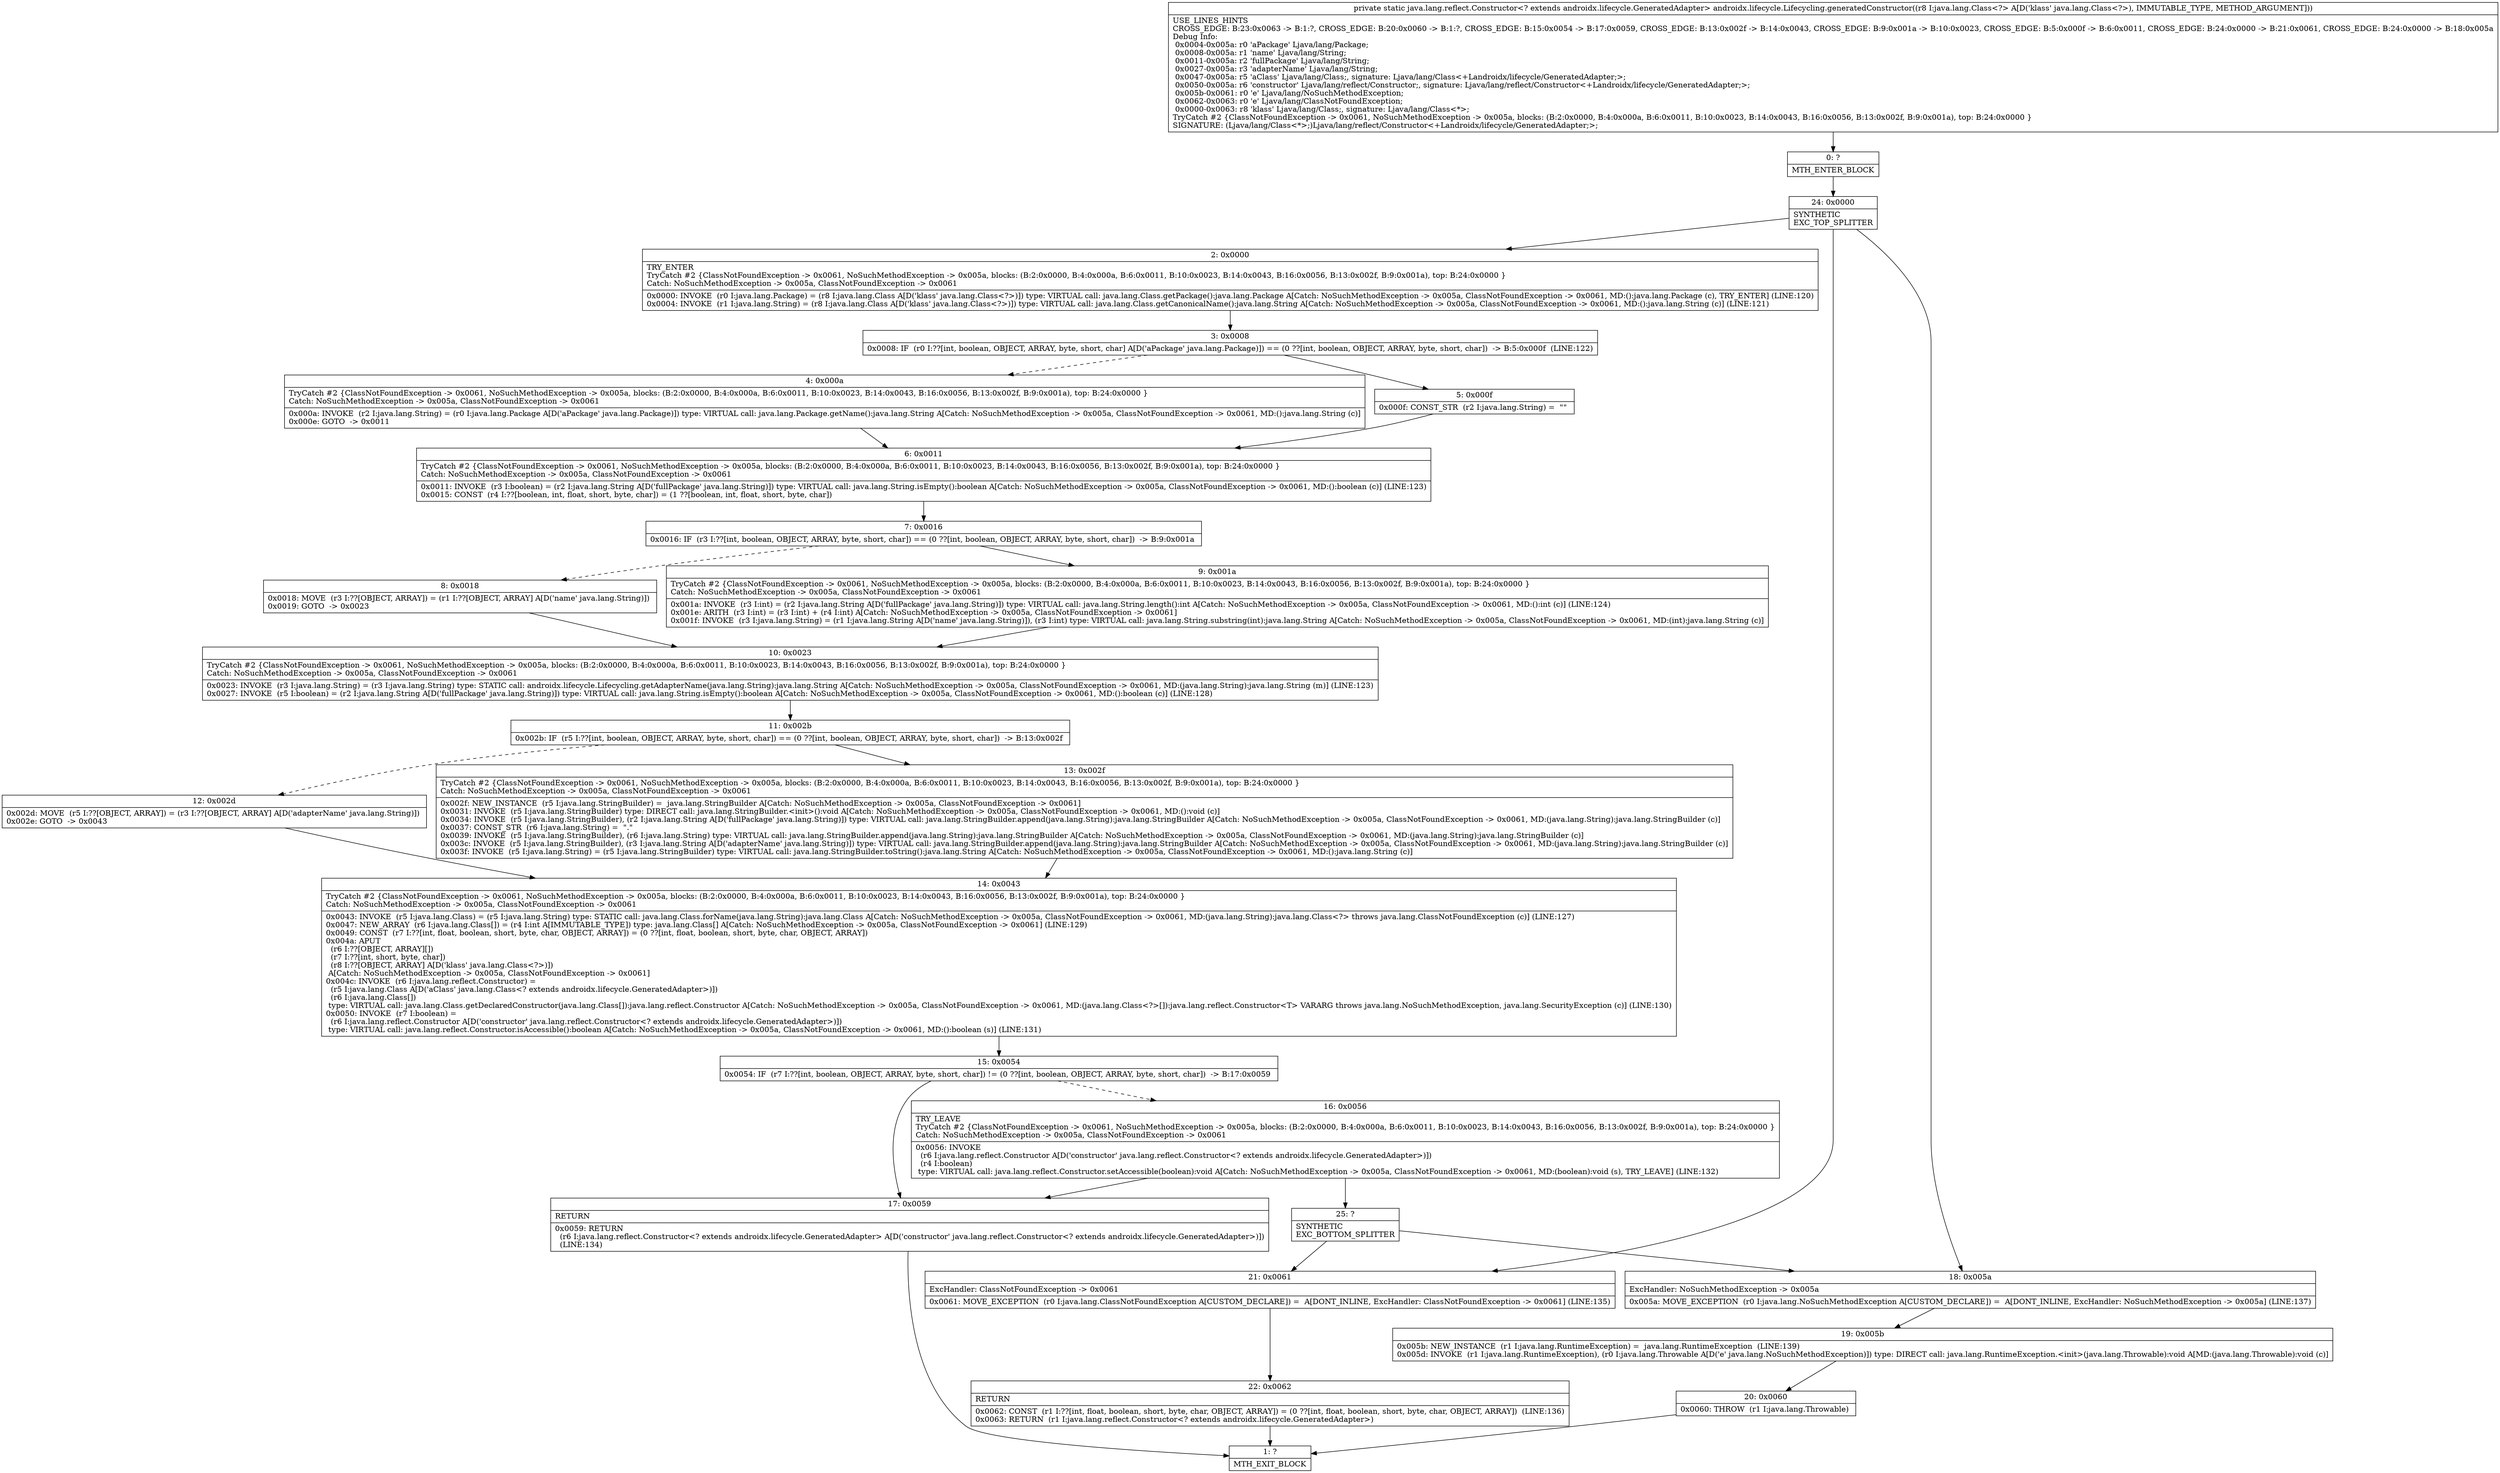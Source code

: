 digraph "CFG forandroidx.lifecycle.Lifecycling.generatedConstructor(Ljava\/lang\/Class;)Ljava\/lang\/reflect\/Constructor;" {
Node_0 [shape=record,label="{0\:\ ?|MTH_ENTER_BLOCK\l}"];
Node_24 [shape=record,label="{24\:\ 0x0000|SYNTHETIC\lEXC_TOP_SPLITTER\l}"];
Node_2 [shape=record,label="{2\:\ 0x0000|TRY_ENTER\lTryCatch #2 \{ClassNotFoundException \-\> 0x0061, NoSuchMethodException \-\> 0x005a, blocks: (B:2:0x0000, B:4:0x000a, B:6:0x0011, B:10:0x0023, B:14:0x0043, B:16:0x0056, B:13:0x002f, B:9:0x001a), top: B:24:0x0000 \}\lCatch: NoSuchMethodException \-\> 0x005a, ClassNotFoundException \-\> 0x0061\l|0x0000: INVOKE  (r0 I:java.lang.Package) = (r8 I:java.lang.Class A[D('klass' java.lang.Class\<?\>)]) type: VIRTUAL call: java.lang.Class.getPackage():java.lang.Package A[Catch: NoSuchMethodException \-\> 0x005a, ClassNotFoundException \-\> 0x0061, MD:():java.lang.Package (c), TRY_ENTER] (LINE:120)\l0x0004: INVOKE  (r1 I:java.lang.String) = (r8 I:java.lang.Class A[D('klass' java.lang.Class\<?\>)]) type: VIRTUAL call: java.lang.Class.getCanonicalName():java.lang.String A[Catch: NoSuchMethodException \-\> 0x005a, ClassNotFoundException \-\> 0x0061, MD:():java.lang.String (c)] (LINE:121)\l}"];
Node_3 [shape=record,label="{3\:\ 0x0008|0x0008: IF  (r0 I:??[int, boolean, OBJECT, ARRAY, byte, short, char] A[D('aPackage' java.lang.Package)]) == (0 ??[int, boolean, OBJECT, ARRAY, byte, short, char])  \-\> B:5:0x000f  (LINE:122)\l}"];
Node_4 [shape=record,label="{4\:\ 0x000a|TryCatch #2 \{ClassNotFoundException \-\> 0x0061, NoSuchMethodException \-\> 0x005a, blocks: (B:2:0x0000, B:4:0x000a, B:6:0x0011, B:10:0x0023, B:14:0x0043, B:16:0x0056, B:13:0x002f, B:9:0x001a), top: B:24:0x0000 \}\lCatch: NoSuchMethodException \-\> 0x005a, ClassNotFoundException \-\> 0x0061\l|0x000a: INVOKE  (r2 I:java.lang.String) = (r0 I:java.lang.Package A[D('aPackage' java.lang.Package)]) type: VIRTUAL call: java.lang.Package.getName():java.lang.String A[Catch: NoSuchMethodException \-\> 0x005a, ClassNotFoundException \-\> 0x0061, MD:():java.lang.String (c)]\l0x000e: GOTO  \-\> 0x0011 \l}"];
Node_6 [shape=record,label="{6\:\ 0x0011|TryCatch #2 \{ClassNotFoundException \-\> 0x0061, NoSuchMethodException \-\> 0x005a, blocks: (B:2:0x0000, B:4:0x000a, B:6:0x0011, B:10:0x0023, B:14:0x0043, B:16:0x0056, B:13:0x002f, B:9:0x001a), top: B:24:0x0000 \}\lCatch: NoSuchMethodException \-\> 0x005a, ClassNotFoundException \-\> 0x0061\l|0x0011: INVOKE  (r3 I:boolean) = (r2 I:java.lang.String A[D('fullPackage' java.lang.String)]) type: VIRTUAL call: java.lang.String.isEmpty():boolean A[Catch: NoSuchMethodException \-\> 0x005a, ClassNotFoundException \-\> 0x0061, MD:():boolean (c)] (LINE:123)\l0x0015: CONST  (r4 I:??[boolean, int, float, short, byte, char]) = (1 ??[boolean, int, float, short, byte, char]) \l}"];
Node_7 [shape=record,label="{7\:\ 0x0016|0x0016: IF  (r3 I:??[int, boolean, OBJECT, ARRAY, byte, short, char]) == (0 ??[int, boolean, OBJECT, ARRAY, byte, short, char])  \-\> B:9:0x001a \l}"];
Node_8 [shape=record,label="{8\:\ 0x0018|0x0018: MOVE  (r3 I:??[OBJECT, ARRAY]) = (r1 I:??[OBJECT, ARRAY] A[D('name' java.lang.String)]) \l0x0019: GOTO  \-\> 0x0023 \l}"];
Node_10 [shape=record,label="{10\:\ 0x0023|TryCatch #2 \{ClassNotFoundException \-\> 0x0061, NoSuchMethodException \-\> 0x005a, blocks: (B:2:0x0000, B:4:0x000a, B:6:0x0011, B:10:0x0023, B:14:0x0043, B:16:0x0056, B:13:0x002f, B:9:0x001a), top: B:24:0x0000 \}\lCatch: NoSuchMethodException \-\> 0x005a, ClassNotFoundException \-\> 0x0061\l|0x0023: INVOKE  (r3 I:java.lang.String) = (r3 I:java.lang.String) type: STATIC call: androidx.lifecycle.Lifecycling.getAdapterName(java.lang.String):java.lang.String A[Catch: NoSuchMethodException \-\> 0x005a, ClassNotFoundException \-\> 0x0061, MD:(java.lang.String):java.lang.String (m)] (LINE:123)\l0x0027: INVOKE  (r5 I:boolean) = (r2 I:java.lang.String A[D('fullPackage' java.lang.String)]) type: VIRTUAL call: java.lang.String.isEmpty():boolean A[Catch: NoSuchMethodException \-\> 0x005a, ClassNotFoundException \-\> 0x0061, MD:():boolean (c)] (LINE:128)\l}"];
Node_11 [shape=record,label="{11\:\ 0x002b|0x002b: IF  (r5 I:??[int, boolean, OBJECT, ARRAY, byte, short, char]) == (0 ??[int, boolean, OBJECT, ARRAY, byte, short, char])  \-\> B:13:0x002f \l}"];
Node_12 [shape=record,label="{12\:\ 0x002d|0x002d: MOVE  (r5 I:??[OBJECT, ARRAY]) = (r3 I:??[OBJECT, ARRAY] A[D('adapterName' java.lang.String)]) \l0x002e: GOTO  \-\> 0x0043 \l}"];
Node_14 [shape=record,label="{14\:\ 0x0043|TryCatch #2 \{ClassNotFoundException \-\> 0x0061, NoSuchMethodException \-\> 0x005a, blocks: (B:2:0x0000, B:4:0x000a, B:6:0x0011, B:10:0x0023, B:14:0x0043, B:16:0x0056, B:13:0x002f, B:9:0x001a), top: B:24:0x0000 \}\lCatch: NoSuchMethodException \-\> 0x005a, ClassNotFoundException \-\> 0x0061\l|0x0043: INVOKE  (r5 I:java.lang.Class) = (r5 I:java.lang.String) type: STATIC call: java.lang.Class.forName(java.lang.String):java.lang.Class A[Catch: NoSuchMethodException \-\> 0x005a, ClassNotFoundException \-\> 0x0061, MD:(java.lang.String):java.lang.Class\<?\> throws java.lang.ClassNotFoundException (c)] (LINE:127)\l0x0047: NEW_ARRAY  (r6 I:java.lang.Class[]) = (r4 I:int A[IMMUTABLE_TYPE]) type: java.lang.Class[] A[Catch: NoSuchMethodException \-\> 0x005a, ClassNotFoundException \-\> 0x0061] (LINE:129)\l0x0049: CONST  (r7 I:??[int, float, boolean, short, byte, char, OBJECT, ARRAY]) = (0 ??[int, float, boolean, short, byte, char, OBJECT, ARRAY]) \l0x004a: APUT  \l  (r6 I:??[OBJECT, ARRAY][])\l  (r7 I:??[int, short, byte, char])\l  (r8 I:??[OBJECT, ARRAY] A[D('klass' java.lang.Class\<?\>)])\l A[Catch: NoSuchMethodException \-\> 0x005a, ClassNotFoundException \-\> 0x0061]\l0x004c: INVOKE  (r6 I:java.lang.reflect.Constructor) = \l  (r5 I:java.lang.Class A[D('aClass' java.lang.Class\<? extends androidx.lifecycle.GeneratedAdapter\>)])\l  (r6 I:java.lang.Class[])\l type: VIRTUAL call: java.lang.Class.getDeclaredConstructor(java.lang.Class[]):java.lang.reflect.Constructor A[Catch: NoSuchMethodException \-\> 0x005a, ClassNotFoundException \-\> 0x0061, MD:(java.lang.Class\<?\>[]):java.lang.reflect.Constructor\<T\> VARARG throws java.lang.NoSuchMethodException, java.lang.SecurityException (c)] (LINE:130)\l0x0050: INVOKE  (r7 I:boolean) = \l  (r6 I:java.lang.reflect.Constructor A[D('constructor' java.lang.reflect.Constructor\<? extends androidx.lifecycle.GeneratedAdapter\>)])\l type: VIRTUAL call: java.lang.reflect.Constructor.isAccessible():boolean A[Catch: NoSuchMethodException \-\> 0x005a, ClassNotFoundException \-\> 0x0061, MD:():boolean (s)] (LINE:131)\l}"];
Node_15 [shape=record,label="{15\:\ 0x0054|0x0054: IF  (r7 I:??[int, boolean, OBJECT, ARRAY, byte, short, char]) != (0 ??[int, boolean, OBJECT, ARRAY, byte, short, char])  \-\> B:17:0x0059 \l}"];
Node_16 [shape=record,label="{16\:\ 0x0056|TRY_LEAVE\lTryCatch #2 \{ClassNotFoundException \-\> 0x0061, NoSuchMethodException \-\> 0x005a, blocks: (B:2:0x0000, B:4:0x000a, B:6:0x0011, B:10:0x0023, B:14:0x0043, B:16:0x0056, B:13:0x002f, B:9:0x001a), top: B:24:0x0000 \}\lCatch: NoSuchMethodException \-\> 0x005a, ClassNotFoundException \-\> 0x0061\l|0x0056: INVOKE  \l  (r6 I:java.lang.reflect.Constructor A[D('constructor' java.lang.reflect.Constructor\<? extends androidx.lifecycle.GeneratedAdapter\>)])\l  (r4 I:boolean)\l type: VIRTUAL call: java.lang.reflect.Constructor.setAccessible(boolean):void A[Catch: NoSuchMethodException \-\> 0x005a, ClassNotFoundException \-\> 0x0061, MD:(boolean):void (s), TRY_LEAVE] (LINE:132)\l}"];
Node_25 [shape=record,label="{25\:\ ?|SYNTHETIC\lEXC_BOTTOM_SPLITTER\l}"];
Node_17 [shape=record,label="{17\:\ 0x0059|RETURN\l|0x0059: RETURN  \l  (r6 I:java.lang.reflect.Constructor\<? extends androidx.lifecycle.GeneratedAdapter\> A[D('constructor' java.lang.reflect.Constructor\<? extends androidx.lifecycle.GeneratedAdapter\>)])\l  (LINE:134)\l}"];
Node_1 [shape=record,label="{1\:\ ?|MTH_EXIT_BLOCK\l}"];
Node_13 [shape=record,label="{13\:\ 0x002f|TryCatch #2 \{ClassNotFoundException \-\> 0x0061, NoSuchMethodException \-\> 0x005a, blocks: (B:2:0x0000, B:4:0x000a, B:6:0x0011, B:10:0x0023, B:14:0x0043, B:16:0x0056, B:13:0x002f, B:9:0x001a), top: B:24:0x0000 \}\lCatch: NoSuchMethodException \-\> 0x005a, ClassNotFoundException \-\> 0x0061\l|0x002f: NEW_INSTANCE  (r5 I:java.lang.StringBuilder) =  java.lang.StringBuilder A[Catch: NoSuchMethodException \-\> 0x005a, ClassNotFoundException \-\> 0x0061]\l0x0031: INVOKE  (r5 I:java.lang.StringBuilder) type: DIRECT call: java.lang.StringBuilder.\<init\>():void A[Catch: NoSuchMethodException \-\> 0x005a, ClassNotFoundException \-\> 0x0061, MD:():void (c)]\l0x0034: INVOKE  (r5 I:java.lang.StringBuilder), (r2 I:java.lang.String A[D('fullPackage' java.lang.String)]) type: VIRTUAL call: java.lang.StringBuilder.append(java.lang.String):java.lang.StringBuilder A[Catch: NoSuchMethodException \-\> 0x005a, ClassNotFoundException \-\> 0x0061, MD:(java.lang.String):java.lang.StringBuilder (c)]\l0x0037: CONST_STR  (r6 I:java.lang.String) =  \".\" \l0x0039: INVOKE  (r5 I:java.lang.StringBuilder), (r6 I:java.lang.String) type: VIRTUAL call: java.lang.StringBuilder.append(java.lang.String):java.lang.StringBuilder A[Catch: NoSuchMethodException \-\> 0x005a, ClassNotFoundException \-\> 0x0061, MD:(java.lang.String):java.lang.StringBuilder (c)]\l0x003c: INVOKE  (r5 I:java.lang.StringBuilder), (r3 I:java.lang.String A[D('adapterName' java.lang.String)]) type: VIRTUAL call: java.lang.StringBuilder.append(java.lang.String):java.lang.StringBuilder A[Catch: NoSuchMethodException \-\> 0x005a, ClassNotFoundException \-\> 0x0061, MD:(java.lang.String):java.lang.StringBuilder (c)]\l0x003f: INVOKE  (r5 I:java.lang.String) = (r5 I:java.lang.StringBuilder) type: VIRTUAL call: java.lang.StringBuilder.toString():java.lang.String A[Catch: NoSuchMethodException \-\> 0x005a, ClassNotFoundException \-\> 0x0061, MD:():java.lang.String (c)]\l}"];
Node_9 [shape=record,label="{9\:\ 0x001a|TryCatch #2 \{ClassNotFoundException \-\> 0x0061, NoSuchMethodException \-\> 0x005a, blocks: (B:2:0x0000, B:4:0x000a, B:6:0x0011, B:10:0x0023, B:14:0x0043, B:16:0x0056, B:13:0x002f, B:9:0x001a), top: B:24:0x0000 \}\lCatch: NoSuchMethodException \-\> 0x005a, ClassNotFoundException \-\> 0x0061\l|0x001a: INVOKE  (r3 I:int) = (r2 I:java.lang.String A[D('fullPackage' java.lang.String)]) type: VIRTUAL call: java.lang.String.length():int A[Catch: NoSuchMethodException \-\> 0x005a, ClassNotFoundException \-\> 0x0061, MD:():int (c)] (LINE:124)\l0x001e: ARITH  (r3 I:int) = (r3 I:int) + (r4 I:int) A[Catch: NoSuchMethodException \-\> 0x005a, ClassNotFoundException \-\> 0x0061]\l0x001f: INVOKE  (r3 I:java.lang.String) = (r1 I:java.lang.String A[D('name' java.lang.String)]), (r3 I:int) type: VIRTUAL call: java.lang.String.substring(int):java.lang.String A[Catch: NoSuchMethodException \-\> 0x005a, ClassNotFoundException \-\> 0x0061, MD:(int):java.lang.String (c)]\l}"];
Node_5 [shape=record,label="{5\:\ 0x000f|0x000f: CONST_STR  (r2 I:java.lang.String) =  \"\" \l}"];
Node_21 [shape=record,label="{21\:\ 0x0061|ExcHandler: ClassNotFoundException \-\> 0x0061\l|0x0061: MOVE_EXCEPTION  (r0 I:java.lang.ClassNotFoundException A[CUSTOM_DECLARE]) =  A[DONT_INLINE, ExcHandler: ClassNotFoundException \-\> 0x0061] (LINE:135)\l}"];
Node_22 [shape=record,label="{22\:\ 0x0062|RETURN\l|0x0062: CONST  (r1 I:??[int, float, boolean, short, byte, char, OBJECT, ARRAY]) = (0 ??[int, float, boolean, short, byte, char, OBJECT, ARRAY])  (LINE:136)\l0x0063: RETURN  (r1 I:java.lang.reflect.Constructor\<? extends androidx.lifecycle.GeneratedAdapter\>) \l}"];
Node_18 [shape=record,label="{18\:\ 0x005a|ExcHandler: NoSuchMethodException \-\> 0x005a\l|0x005a: MOVE_EXCEPTION  (r0 I:java.lang.NoSuchMethodException A[CUSTOM_DECLARE]) =  A[DONT_INLINE, ExcHandler: NoSuchMethodException \-\> 0x005a] (LINE:137)\l}"];
Node_19 [shape=record,label="{19\:\ 0x005b|0x005b: NEW_INSTANCE  (r1 I:java.lang.RuntimeException) =  java.lang.RuntimeException  (LINE:139)\l0x005d: INVOKE  (r1 I:java.lang.RuntimeException), (r0 I:java.lang.Throwable A[D('e' java.lang.NoSuchMethodException)]) type: DIRECT call: java.lang.RuntimeException.\<init\>(java.lang.Throwable):void A[MD:(java.lang.Throwable):void (c)]\l}"];
Node_20 [shape=record,label="{20\:\ 0x0060|0x0060: THROW  (r1 I:java.lang.Throwable) \l}"];
MethodNode[shape=record,label="{private static java.lang.reflect.Constructor\<? extends androidx.lifecycle.GeneratedAdapter\> androidx.lifecycle.Lifecycling.generatedConstructor((r8 I:java.lang.Class\<?\> A[D('klass' java.lang.Class\<?\>), IMMUTABLE_TYPE, METHOD_ARGUMENT]))  | USE_LINES_HINTS\lCROSS_EDGE: B:23:0x0063 \-\> B:1:?, CROSS_EDGE: B:20:0x0060 \-\> B:1:?, CROSS_EDGE: B:15:0x0054 \-\> B:17:0x0059, CROSS_EDGE: B:13:0x002f \-\> B:14:0x0043, CROSS_EDGE: B:9:0x001a \-\> B:10:0x0023, CROSS_EDGE: B:5:0x000f \-\> B:6:0x0011, CROSS_EDGE: B:24:0x0000 \-\> B:21:0x0061, CROSS_EDGE: B:24:0x0000 \-\> B:18:0x005a\lDebug Info:\l  0x0004\-0x005a: r0 'aPackage' Ljava\/lang\/Package;\l  0x0008\-0x005a: r1 'name' Ljava\/lang\/String;\l  0x0011\-0x005a: r2 'fullPackage' Ljava\/lang\/String;\l  0x0027\-0x005a: r3 'adapterName' Ljava\/lang\/String;\l  0x0047\-0x005a: r5 'aClass' Ljava\/lang\/Class;, signature: Ljava\/lang\/Class\<+Landroidx\/lifecycle\/GeneratedAdapter;\>;\l  0x0050\-0x005a: r6 'constructor' Ljava\/lang\/reflect\/Constructor;, signature: Ljava\/lang\/reflect\/Constructor\<+Landroidx\/lifecycle\/GeneratedAdapter;\>;\l  0x005b\-0x0061: r0 'e' Ljava\/lang\/NoSuchMethodException;\l  0x0062\-0x0063: r0 'e' Ljava\/lang\/ClassNotFoundException;\l  0x0000\-0x0063: r8 'klass' Ljava\/lang\/Class;, signature: Ljava\/lang\/Class\<*\>;\lTryCatch #2 \{ClassNotFoundException \-\> 0x0061, NoSuchMethodException \-\> 0x005a, blocks: (B:2:0x0000, B:4:0x000a, B:6:0x0011, B:10:0x0023, B:14:0x0043, B:16:0x0056, B:13:0x002f, B:9:0x001a), top: B:24:0x0000 \}\lSIGNATURE: (Ljava\/lang\/Class\<*\>;)Ljava\/lang\/reflect\/Constructor\<+Landroidx\/lifecycle\/GeneratedAdapter;\>;\l}"];
MethodNode -> Node_0;Node_0 -> Node_24;
Node_24 -> Node_2;
Node_24 -> Node_21;
Node_24 -> Node_18;
Node_2 -> Node_3;
Node_3 -> Node_4[style=dashed];
Node_3 -> Node_5;
Node_4 -> Node_6;
Node_6 -> Node_7;
Node_7 -> Node_8[style=dashed];
Node_7 -> Node_9;
Node_8 -> Node_10;
Node_10 -> Node_11;
Node_11 -> Node_12[style=dashed];
Node_11 -> Node_13;
Node_12 -> Node_14;
Node_14 -> Node_15;
Node_15 -> Node_16[style=dashed];
Node_15 -> Node_17;
Node_16 -> Node_17;
Node_16 -> Node_25;
Node_25 -> Node_21;
Node_25 -> Node_18;
Node_17 -> Node_1;
Node_13 -> Node_14;
Node_9 -> Node_10;
Node_5 -> Node_6;
Node_21 -> Node_22;
Node_22 -> Node_1;
Node_18 -> Node_19;
Node_19 -> Node_20;
Node_20 -> Node_1;
}

